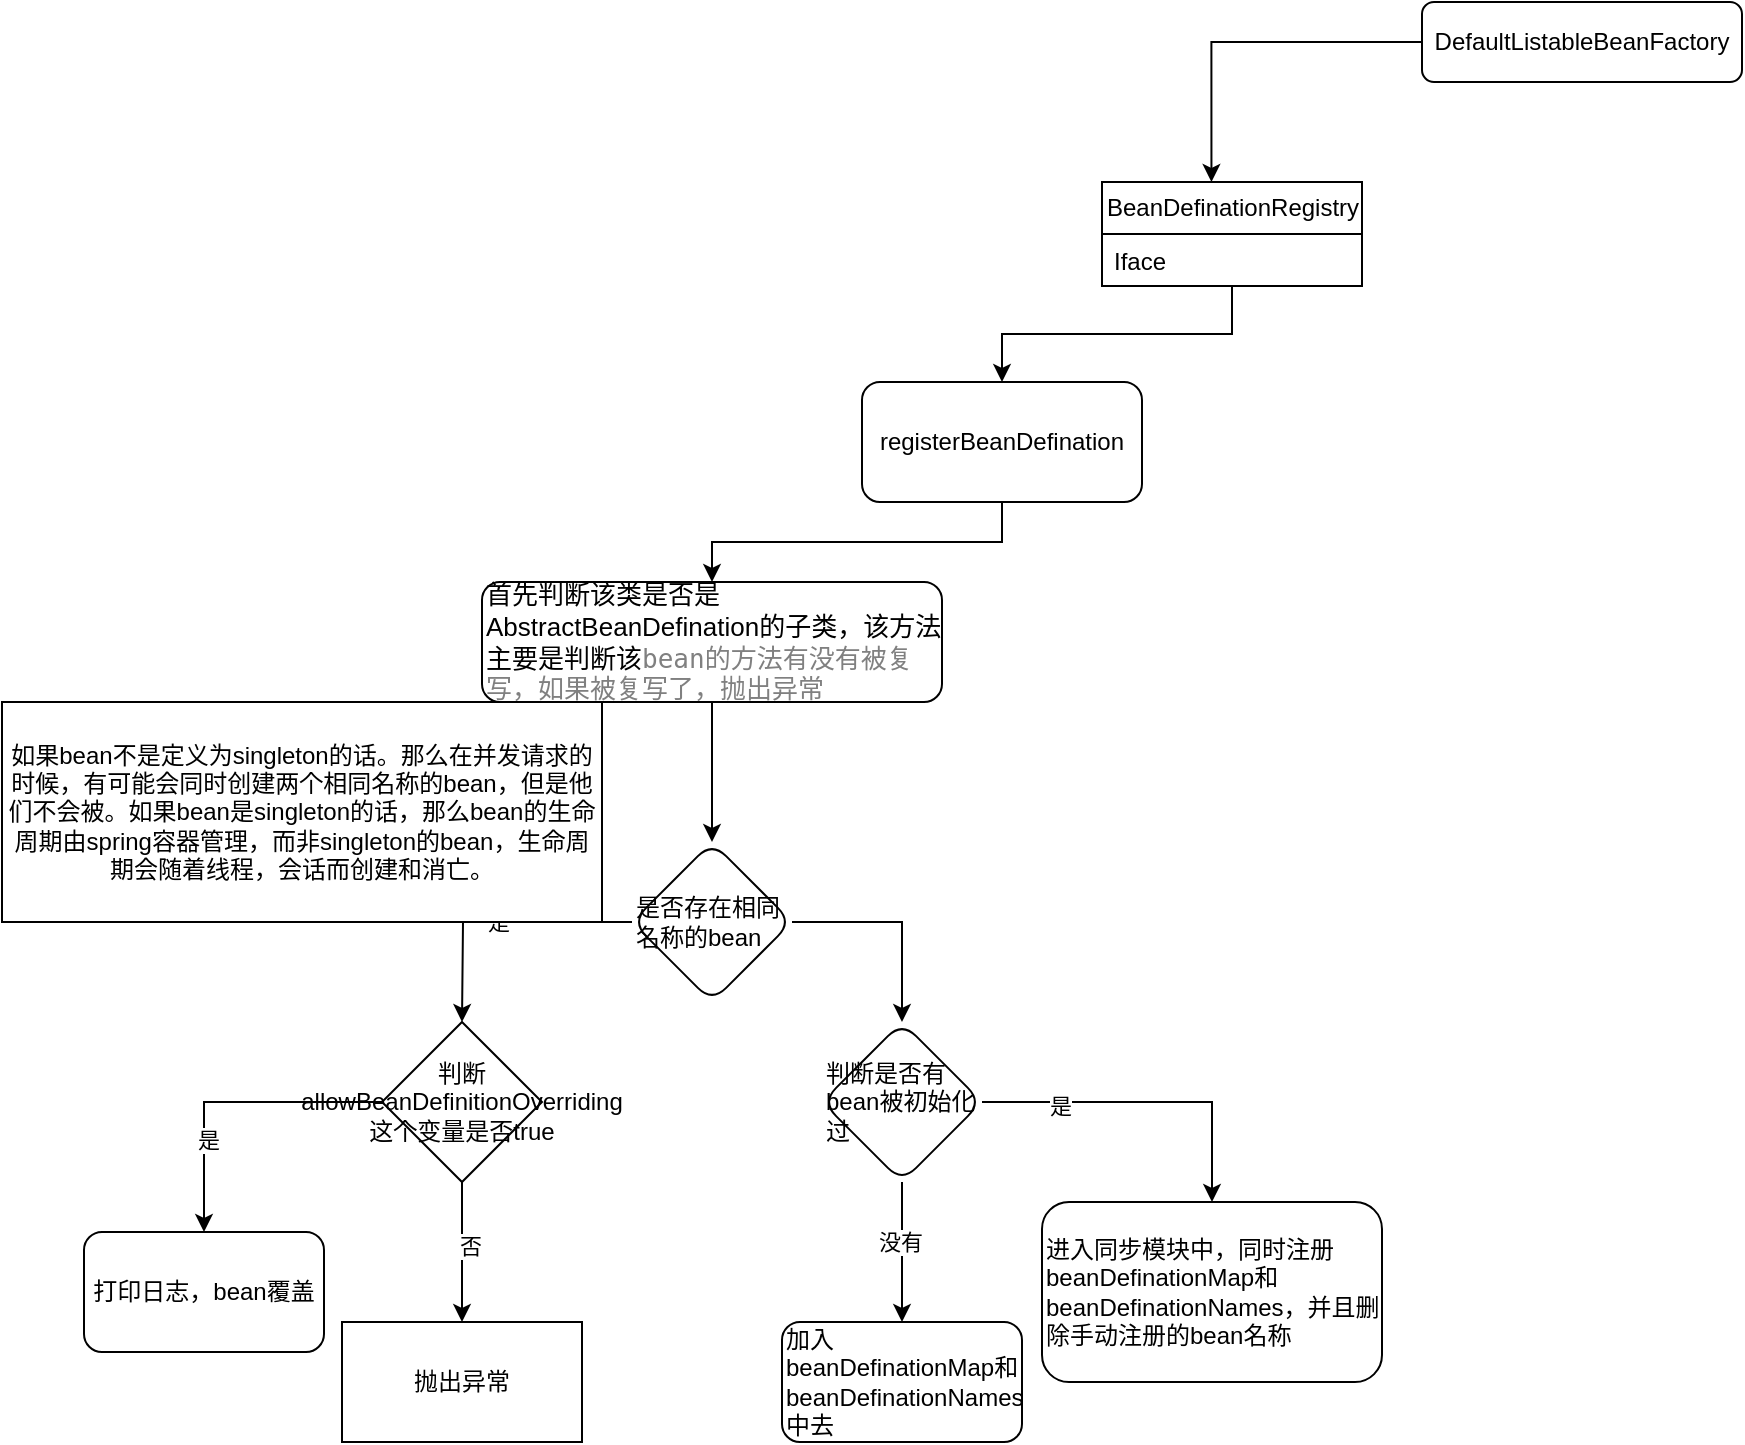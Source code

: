 <mxfile version="21.6.1" type="github">
  <diagram id="C5RBs43oDa-KdzZeNtuy" name="Page-1">
    <mxGraphModel dx="1774" dy="430" grid="1" gridSize="10" guides="1" tooltips="1" connect="1" arrows="1" fold="1" page="1" pageScale="1" pageWidth="980" pageHeight="1390" math="0" shadow="0">
      <root>
        <mxCell id="WIyWlLk6GJQsqaUBKTNV-0" />
        <mxCell id="WIyWlLk6GJQsqaUBKTNV-1" parent="WIyWlLk6GJQsqaUBKTNV-0" />
        <mxCell id="6dgZI4LltGJ7n1IkP1hy-7" style="edgeStyle=orthogonalEdgeStyle;rounded=0;orthogonalLoop=1;jettySize=auto;html=1;entryX=0.421;entryY=0;entryDx=0;entryDy=0;entryPerimeter=0;" parent="WIyWlLk6GJQsqaUBKTNV-1" source="WIyWlLk6GJQsqaUBKTNV-3" target="6dgZI4LltGJ7n1IkP1hy-0" edge="1">
          <mxGeometry relative="1" as="geometry" />
        </mxCell>
        <mxCell id="WIyWlLk6GJQsqaUBKTNV-3" value="DefaultListableBeanFactory" style="rounded=1;whiteSpace=wrap;html=1;fontSize=12;glass=0;strokeWidth=1;shadow=0;" parent="WIyWlLk6GJQsqaUBKTNV-1" vertex="1">
          <mxGeometry x="210" y="20" width="160" height="40" as="geometry" />
        </mxCell>
        <mxCell id="6dgZI4LltGJ7n1IkP1hy-9" value="" style="edgeStyle=orthogonalEdgeStyle;rounded=0;orthogonalLoop=1;jettySize=auto;html=1;" parent="WIyWlLk6GJQsqaUBKTNV-1" source="6dgZI4LltGJ7n1IkP1hy-0" target="6dgZI4LltGJ7n1IkP1hy-8" edge="1">
          <mxGeometry relative="1" as="geometry" />
        </mxCell>
        <mxCell id="6dgZI4LltGJ7n1IkP1hy-0" value="BeanDefinationRegistry" style="swimlane;fontStyle=0;childLayout=stackLayout;horizontal=1;startSize=26;fillColor=none;horizontalStack=0;resizeParent=1;resizeParentMax=0;resizeLast=0;collapsible=1;marginBottom=0;html=1;" parent="WIyWlLk6GJQsqaUBKTNV-1" vertex="1">
          <mxGeometry x="50" y="110" width="130" height="52" as="geometry" />
        </mxCell>
        <mxCell id="6dgZI4LltGJ7n1IkP1hy-1" value="Iface" style="text;strokeColor=none;fillColor=none;align=left;verticalAlign=top;spacingLeft=4;spacingRight=4;overflow=hidden;rotatable=0;points=[[0,0.5],[1,0.5]];portConstraint=eastwest;whiteSpace=wrap;html=1;" parent="6dgZI4LltGJ7n1IkP1hy-0" vertex="1">
          <mxGeometry y="26" width="130" height="26" as="geometry" />
        </mxCell>
        <mxCell id="6dgZI4LltGJ7n1IkP1hy-11" value="" style="edgeStyle=orthogonalEdgeStyle;rounded=0;orthogonalLoop=1;jettySize=auto;html=1;" parent="WIyWlLk6GJQsqaUBKTNV-1" source="6dgZI4LltGJ7n1IkP1hy-8" target="6dgZI4LltGJ7n1IkP1hy-10" edge="1">
          <mxGeometry relative="1" as="geometry" />
        </mxCell>
        <mxCell id="6dgZI4LltGJ7n1IkP1hy-8" value="registerBeanDefination" style="rounded=1;whiteSpace=wrap;html=1;fillColor=none;fontStyle=0;startSize=26;" parent="WIyWlLk6GJQsqaUBKTNV-1" vertex="1">
          <mxGeometry x="-70" y="210" width="140" height="60" as="geometry" />
        </mxCell>
        <mxCell id="6dgZI4LltGJ7n1IkP1hy-15" value="" style="edgeStyle=orthogonalEdgeStyle;rounded=0;orthogonalLoop=1;jettySize=auto;html=1;" parent="WIyWlLk6GJQsqaUBKTNV-1" source="6dgZI4LltGJ7n1IkP1hy-10" target="6dgZI4LltGJ7n1IkP1hy-14" edge="1">
          <mxGeometry relative="1" as="geometry" />
        </mxCell>
        <mxCell id="6dgZI4LltGJ7n1IkP1hy-10" value="&lt;font style=&quot;font-size: 13px;&quot;&gt;首先判断该类是否是AbstractBeanDefination的子类，该方法主要是判断该&lt;span style=&quot;color: rgb(128, 128, 128); font-family: &amp;quot;JetBrains Mono&amp;quot;, monospace;&quot;&gt;bean&lt;/span&gt;&lt;span style=&quot;font-family: 宋体, monospace; color: rgb(128, 128, 128);&quot;&gt;的方法有没有被复写，如果被复写了，抛出异常&lt;/span&gt;&lt;/font&gt;" style="whiteSpace=wrap;html=1;fillColor=none;rounded=1;fontStyle=0;startSize=26;align=left;" parent="WIyWlLk6GJQsqaUBKTNV-1" vertex="1">
          <mxGeometry x="-260" y="310" width="230" height="60" as="geometry" />
        </mxCell>
        <mxCell id="6dgZI4LltGJ7n1IkP1hy-17" value="是" style="edgeStyle=orthogonalEdgeStyle;rounded=0;orthogonalLoop=1;jettySize=auto;html=1;" parent="WIyWlLk6GJQsqaUBKTNV-1" source="6dgZI4LltGJ7n1IkP1hy-14" edge="1">
          <mxGeometry relative="1" as="geometry">
            <mxPoint x="-270" y="530" as="targetPoint" />
          </mxGeometry>
        </mxCell>
        <mxCell id="6dgZI4LltGJ7n1IkP1hy-32" value="" style="edgeStyle=orthogonalEdgeStyle;rounded=0;orthogonalLoop=1;jettySize=auto;html=1;" parent="WIyWlLk6GJQsqaUBKTNV-1" source="6dgZI4LltGJ7n1IkP1hy-14" target="6dgZI4LltGJ7n1IkP1hy-31" edge="1">
          <mxGeometry relative="1" as="geometry" />
        </mxCell>
        <mxCell id="6dgZI4LltGJ7n1IkP1hy-14" value="是否存在相同名称的bean" style="rhombus;whiteSpace=wrap;html=1;align=left;fillColor=none;rounded=1;fontStyle=0;startSize=26;" parent="WIyWlLk6GJQsqaUBKTNV-1" vertex="1">
          <mxGeometry x="-185" y="440" width="80" height="80" as="geometry" />
        </mxCell>
        <mxCell id="6dgZI4LltGJ7n1IkP1hy-23" value="" style="edgeStyle=orthogonalEdgeStyle;rounded=0;orthogonalLoop=1;jettySize=auto;html=1;" parent="WIyWlLk6GJQsqaUBKTNV-1" source="6dgZI4LltGJ7n1IkP1hy-19" target="6dgZI4LltGJ7n1IkP1hy-22" edge="1">
          <mxGeometry relative="1" as="geometry" />
        </mxCell>
        <mxCell id="6dgZI4LltGJ7n1IkP1hy-24" value="是" style="edgeLabel;html=1;align=center;verticalAlign=middle;resizable=0;points=[];" parent="6dgZI4LltGJ7n1IkP1hy-23" vertex="1" connectable="0">
          <mxGeometry x="0.402" y="2" relative="1" as="geometry">
            <mxPoint as="offset" />
          </mxGeometry>
        </mxCell>
        <mxCell id="6dgZI4LltGJ7n1IkP1hy-26" value="" style="edgeStyle=orthogonalEdgeStyle;rounded=0;orthogonalLoop=1;jettySize=auto;html=1;" parent="WIyWlLk6GJQsqaUBKTNV-1" source="6dgZI4LltGJ7n1IkP1hy-19" target="6dgZI4LltGJ7n1IkP1hy-25" edge="1">
          <mxGeometry relative="1" as="geometry" />
        </mxCell>
        <mxCell id="6dgZI4LltGJ7n1IkP1hy-27" value="否" style="edgeLabel;html=1;align=center;verticalAlign=middle;resizable=0;points=[];" parent="6dgZI4LltGJ7n1IkP1hy-26" vertex="1" connectable="0">
          <mxGeometry x="-0.095" y="4" relative="1" as="geometry">
            <mxPoint as="offset" />
          </mxGeometry>
        </mxCell>
        <mxCell id="6dgZI4LltGJ7n1IkP1hy-19" value="判断allowBeanDefinitionOverriding这个变量是否true" style="rhombus;whiteSpace=wrap;html=1;" parent="WIyWlLk6GJQsqaUBKTNV-1" vertex="1">
          <mxGeometry x="-310" y="530" width="80" height="80" as="geometry" />
        </mxCell>
        <mxCell id="6dgZI4LltGJ7n1IkP1hy-22" value="打印日志，bean覆盖" style="rounded=1;whiteSpace=wrap;html=1;" parent="WIyWlLk6GJQsqaUBKTNV-1" vertex="1">
          <mxGeometry x="-459" y="635" width="120" height="60" as="geometry" />
        </mxCell>
        <mxCell id="6dgZI4LltGJ7n1IkP1hy-25" value="抛出异常" style="whiteSpace=wrap;html=1;" parent="WIyWlLk6GJQsqaUBKTNV-1" vertex="1">
          <mxGeometry x="-330" y="680" width="120" height="60" as="geometry" />
        </mxCell>
        <mxCell id="6dgZI4LltGJ7n1IkP1hy-34" value="" style="edgeStyle=orthogonalEdgeStyle;rounded=0;orthogonalLoop=1;jettySize=auto;html=1;" parent="WIyWlLk6GJQsqaUBKTNV-1" source="6dgZI4LltGJ7n1IkP1hy-31" target="6dgZI4LltGJ7n1IkP1hy-33" edge="1">
          <mxGeometry relative="1" as="geometry" />
        </mxCell>
        <mxCell id="6dgZI4LltGJ7n1IkP1hy-35" value="没有" style="edgeLabel;html=1;align=center;verticalAlign=middle;resizable=0;points=[];" parent="6dgZI4LltGJ7n1IkP1hy-34" vertex="1" connectable="0">
          <mxGeometry x="-0.162" y="-1" relative="1" as="geometry">
            <mxPoint as="offset" />
          </mxGeometry>
        </mxCell>
        <mxCell id="6dgZI4LltGJ7n1IkP1hy-37" value="" style="edgeStyle=orthogonalEdgeStyle;rounded=0;orthogonalLoop=1;jettySize=auto;html=1;" parent="WIyWlLk6GJQsqaUBKTNV-1" source="6dgZI4LltGJ7n1IkP1hy-31" target="6dgZI4LltGJ7n1IkP1hy-36" edge="1">
          <mxGeometry relative="1" as="geometry" />
        </mxCell>
        <mxCell id="6dgZI4LltGJ7n1IkP1hy-38" value="是" style="edgeLabel;html=1;align=center;verticalAlign=middle;resizable=0;points=[];" parent="6dgZI4LltGJ7n1IkP1hy-37" vertex="1" connectable="0">
          <mxGeometry x="-0.533" y="-2" relative="1" as="geometry">
            <mxPoint as="offset" />
          </mxGeometry>
        </mxCell>
        <mxCell id="6dgZI4LltGJ7n1IkP1hy-31" value="判断是否有bean被初始化过" style="rhombus;whiteSpace=wrap;html=1;align=left;fillColor=none;rounded=1;fontStyle=0;startSize=26;" parent="WIyWlLk6GJQsqaUBKTNV-1" vertex="1">
          <mxGeometry x="-90" y="530" width="80" height="80" as="geometry" />
        </mxCell>
        <mxCell id="6dgZI4LltGJ7n1IkP1hy-33" value="加入beanDefinationMap和beanDefinationNames中去" style="whiteSpace=wrap;html=1;align=left;fillColor=none;rounded=1;fontStyle=0;startSize=26;" parent="WIyWlLk6GJQsqaUBKTNV-1" vertex="1">
          <mxGeometry x="-110" y="680" width="120" height="60" as="geometry" />
        </mxCell>
        <mxCell id="6dgZI4LltGJ7n1IkP1hy-36" value="进入同步模块中，同时注册beanDefinationMap和beanDefinationNames，并且删除手动注册的bean名称" style="whiteSpace=wrap;html=1;align=left;fillColor=none;rounded=1;fontStyle=0;startSize=26;" parent="WIyWlLk6GJQsqaUBKTNV-1" vertex="1">
          <mxGeometry x="20" y="620" width="170" height="90" as="geometry" />
        </mxCell>
        <mxCell id="6dgZI4LltGJ7n1IkP1hy-39" value="如果bean不是定义为singleton的话。那么在并发请求的时候，有可能会同时创建两个相同名称的bean，但是他们不会被。如果bean是singleton的话，那么bean的生命周期由spring容器管理，而非singleton的bean，生命周期会随着线程，会话而创建和消亡。" style="rounded=0;whiteSpace=wrap;html=1;" parent="WIyWlLk6GJQsqaUBKTNV-1" vertex="1">
          <mxGeometry x="-500" y="370" width="300" height="110" as="geometry" />
        </mxCell>
      </root>
    </mxGraphModel>
  </diagram>
</mxfile>
